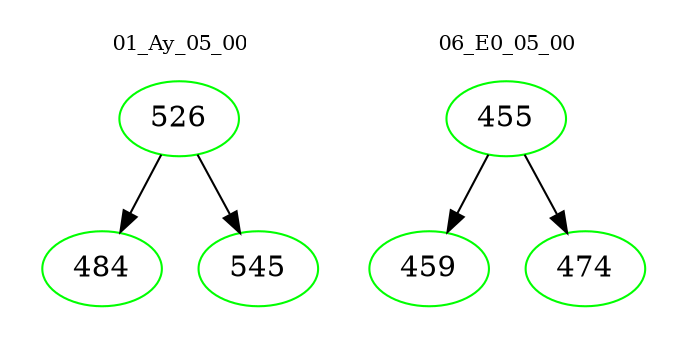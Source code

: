 digraph{
subgraph cluster_0 {
color = white
label = "01_Ay_05_00";
fontsize=10;
T0_526 [label="526", color="green"]
T0_526 -> T0_484 [color="black"]
T0_484 [label="484", color="green"]
T0_526 -> T0_545 [color="black"]
T0_545 [label="545", color="green"]
}
subgraph cluster_1 {
color = white
label = "06_E0_05_00";
fontsize=10;
T1_455 [label="455", color="green"]
T1_455 -> T1_459 [color="black"]
T1_459 [label="459", color="green"]
T1_455 -> T1_474 [color="black"]
T1_474 [label="474", color="green"]
}
}

